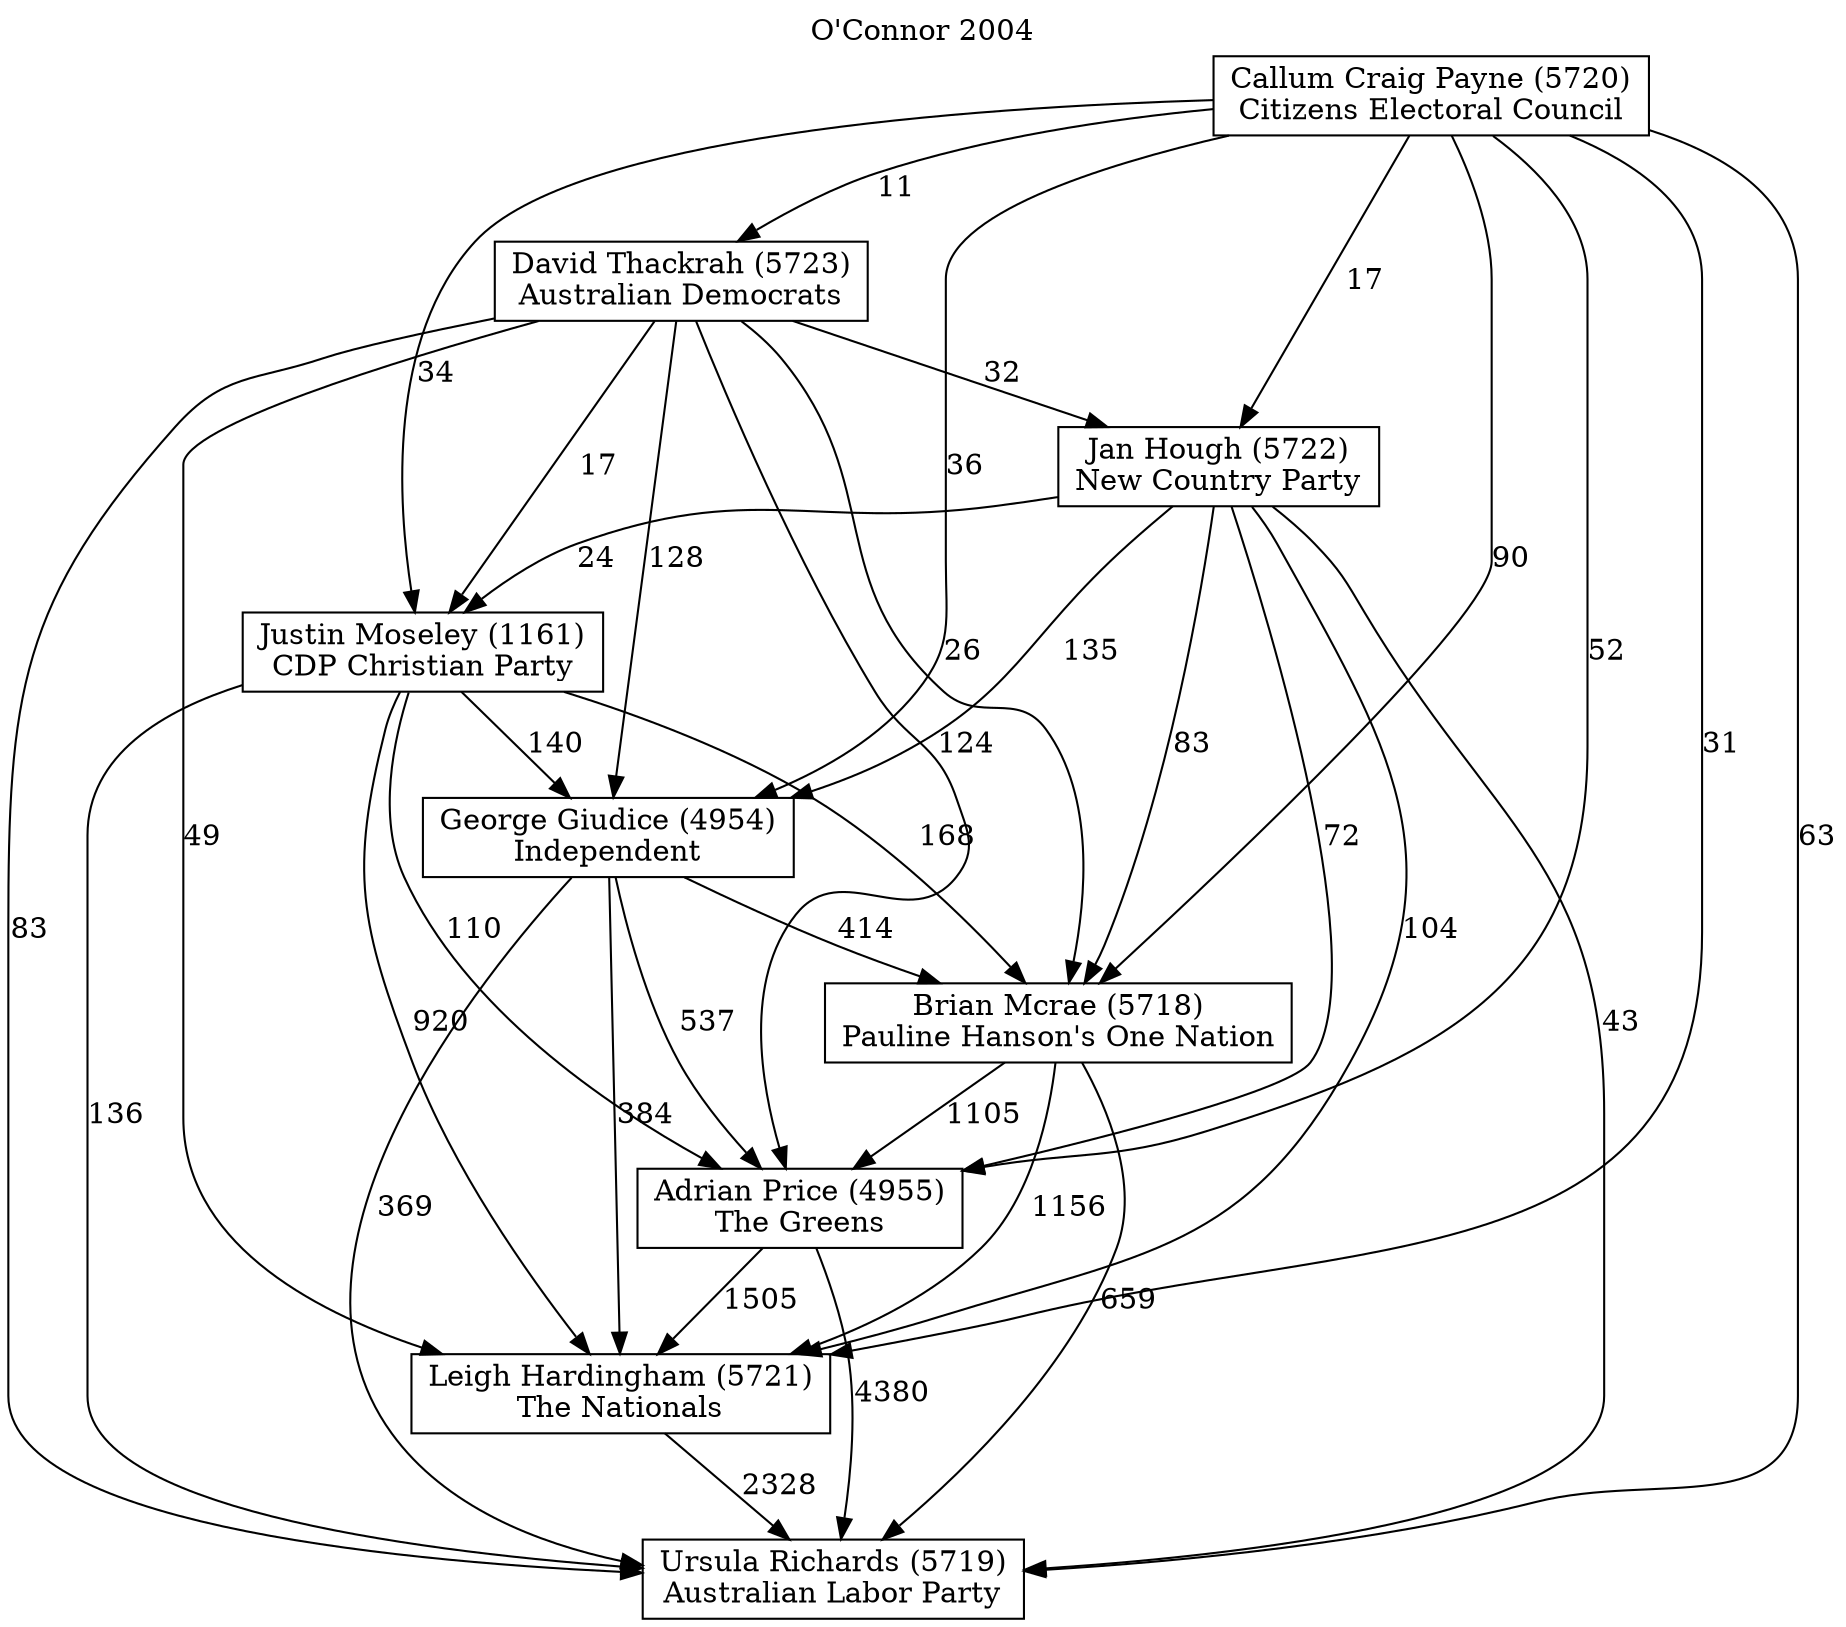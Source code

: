 // House preference flow
digraph "Ursula Richards (5719)_O'Connor_2004" {
	graph [label="O'Connor 2004" labelloc=t mclimit=10]
	node [shape=box]
	"Ursula Richards (5719)" [label="Ursula Richards (5719)
Australian Labor Party"]
	"Leigh Hardingham (5721)" [label="Leigh Hardingham (5721)
The Nationals"]
	"Adrian Price (4955)" [label="Adrian Price (4955)
The Greens"]
	"Brian Mcrae (5718)" [label="Brian Mcrae (5718)
Pauline Hanson's One Nation"]
	"George Giudice (4954)" [label="George Giudice (4954)
Independent"]
	"Justin Moseley (1161)" [label="Justin Moseley (1161)
CDP Christian Party"]
	"Jan Hough (5722)" [label="Jan Hough (5722)
New Country Party"]
	"David Thackrah (5723)" [label="David Thackrah (5723)
Australian Democrats"]
	"Callum Craig Payne (5720)" [label="Callum Craig Payne (5720)
Citizens Electoral Council"]
	"Leigh Hardingham (5721)" -> "Ursula Richards (5719)" [label=2328]
	"Adrian Price (4955)" -> "Leigh Hardingham (5721)" [label=1505]
	"Brian Mcrae (5718)" -> "Adrian Price (4955)" [label=1105]
	"George Giudice (4954)" -> "Brian Mcrae (5718)" [label=414]
	"Justin Moseley (1161)" -> "George Giudice (4954)" [label=140]
	"Jan Hough (5722)" -> "Justin Moseley (1161)" [label=24]
	"David Thackrah (5723)" -> "Jan Hough (5722)" [label=32]
	"Callum Craig Payne (5720)" -> "David Thackrah (5723)" [label=11]
	"Adrian Price (4955)" -> "Ursula Richards (5719)" [label=4380]
	"Brian Mcrae (5718)" -> "Ursula Richards (5719)" [label=659]
	"George Giudice (4954)" -> "Ursula Richards (5719)" [label=369]
	"Justin Moseley (1161)" -> "Ursula Richards (5719)" [label=136]
	"Jan Hough (5722)" -> "Ursula Richards (5719)" [label=43]
	"David Thackrah (5723)" -> "Ursula Richards (5719)" [label=83]
	"Callum Craig Payne (5720)" -> "Ursula Richards (5719)" [label=63]
	"Callum Craig Payne (5720)" -> "Jan Hough (5722)" [label=17]
	"David Thackrah (5723)" -> "Justin Moseley (1161)" [label=17]
	"Callum Craig Payne (5720)" -> "Justin Moseley (1161)" [label=34]
	"Jan Hough (5722)" -> "George Giudice (4954)" [label=135]
	"David Thackrah (5723)" -> "George Giudice (4954)" [label=128]
	"Callum Craig Payne (5720)" -> "George Giudice (4954)" [label=36]
	"Justin Moseley (1161)" -> "Brian Mcrae (5718)" [label=168]
	"Jan Hough (5722)" -> "Brian Mcrae (5718)" [label=83]
	"David Thackrah (5723)" -> "Brian Mcrae (5718)" [label=26]
	"Callum Craig Payne (5720)" -> "Brian Mcrae (5718)" [label=90]
	"George Giudice (4954)" -> "Adrian Price (4955)" [label=537]
	"Justin Moseley (1161)" -> "Adrian Price (4955)" [label=110]
	"Jan Hough (5722)" -> "Adrian Price (4955)" [label=72]
	"David Thackrah (5723)" -> "Adrian Price (4955)" [label=124]
	"Callum Craig Payne (5720)" -> "Adrian Price (4955)" [label=52]
	"Brian Mcrae (5718)" -> "Leigh Hardingham (5721)" [label=1156]
	"George Giudice (4954)" -> "Leigh Hardingham (5721)" [label=384]
	"Justin Moseley (1161)" -> "Leigh Hardingham (5721)" [label=920]
	"Jan Hough (5722)" -> "Leigh Hardingham (5721)" [label=104]
	"David Thackrah (5723)" -> "Leigh Hardingham (5721)" [label=49]
	"Callum Craig Payne (5720)" -> "Leigh Hardingham (5721)" [label=31]
}
